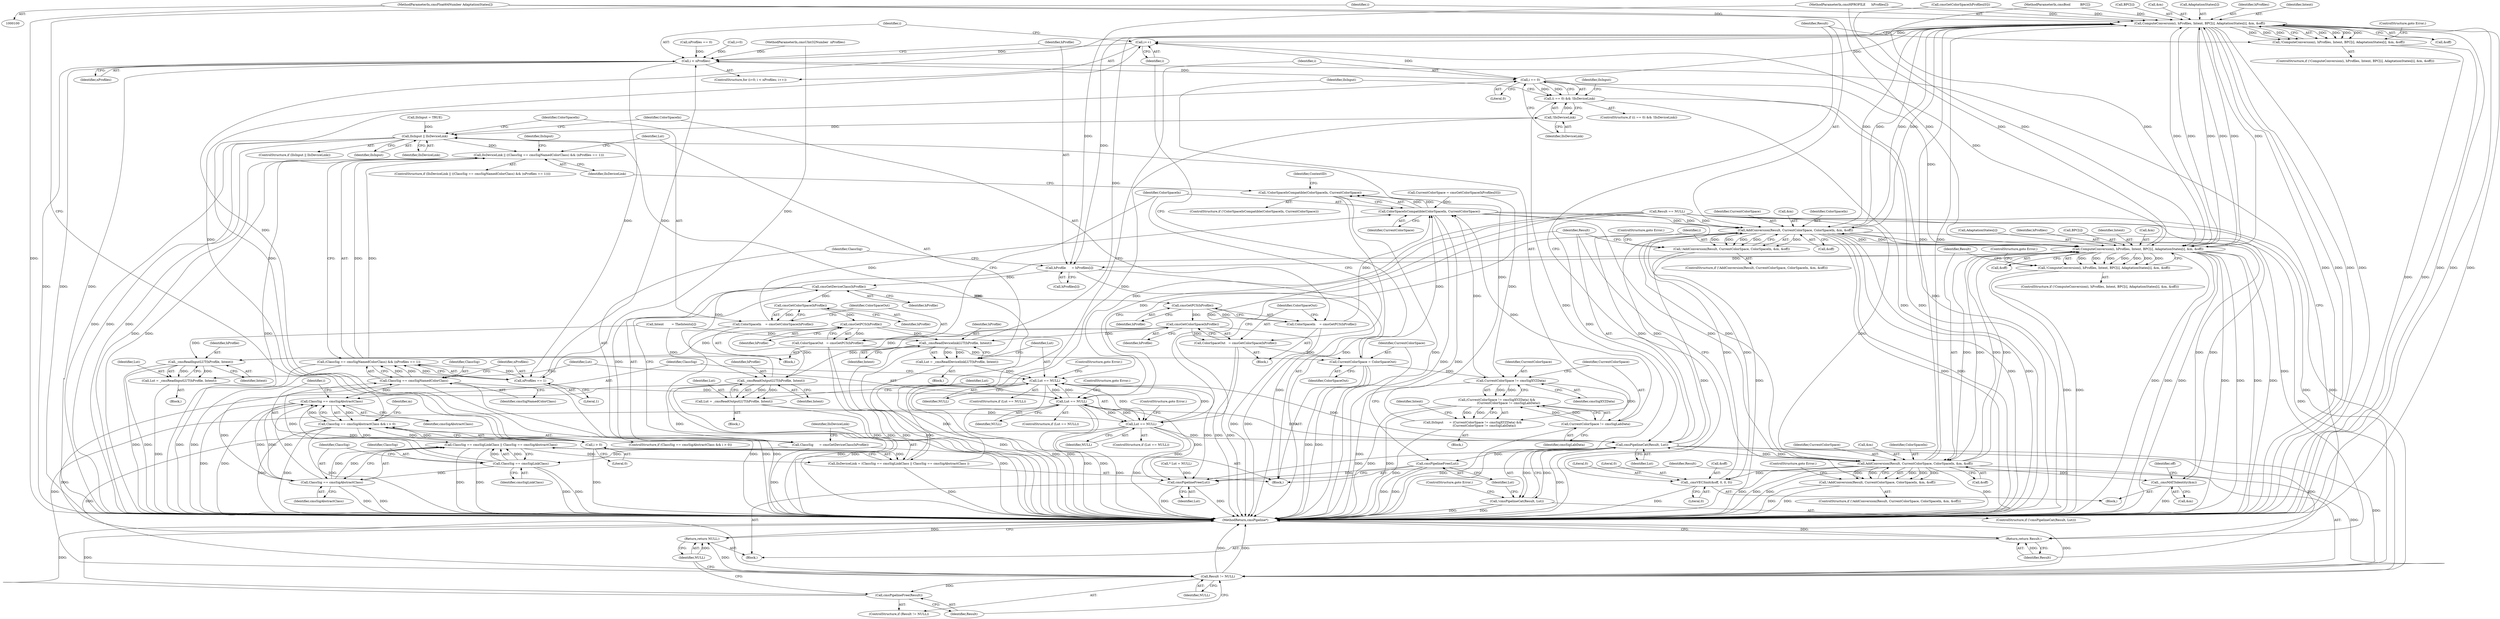 digraph "1_Little-CMS_fefaaa43c382eee632ea3ad0cfa915335140e1db@array" {
"1000106" [label="(MethodParameterIn,cmsFloat64Number AdaptationStates[])"];
"1000270" [label="(Call,ComputeConversion(i, hProfiles, Intent, BPC[i], AdaptationStates[i], &m, &off))"];
"1000154" [label="(Call,i++)"];
"1000151" [label="(Call,i < nProfiles)"];
"1000179" [label="(Call,i == 0)"];
"1000178" [label="(Call,(i == 0) && !lIsDeviceLink)"];
"1000264" [label="(Call,i > 0)"];
"1000260" [label="(Call,ClassSig == cmsSigAbstractClass && i > 0)"];
"1000170" [label="(Call,ClassSig == cmsSigLinkClass || ClassSig == cmsSigAbstractClass)"];
"1000168" [label="(Call,lIsDeviceLink = (ClassSig == cmsSigLinkClass || ClassSig == cmsSigAbstractClass ))"];
"1000182" [label="(Call,!lIsDeviceLink)"];
"1000205" [label="(Call,lIsInput || lIsDeviceLink)"];
"1000239" [label="(Call,lIsDeviceLink || ((ClassSig == cmsSigNamedColorClass) && (nProfiles == 1)))"];
"1000336" [label="(Call,ComputeConversion(i, hProfiles, Intent, BPC[i], AdaptationStates[i], &m, &off))"];
"1000159" [label="(Call,hProfile      = hProfiles[i])"];
"1000166" [label="(Call,cmsGetDeviceClass(hProfile))"];
"1000164" [label="(Call,ClassSig      = cmsGetDeviceClass(hProfile))"];
"1000171" [label="(Call,ClassSig == cmsSigLinkClass)"];
"1000174" [label="(Call,ClassSig == cmsSigAbstractClass)"];
"1000242" [label="(Call,ClassSig == cmsSigNamedColorClass)"];
"1000241" [label="(Call,(ClassSig == cmsSigNamedColorClass) && (nProfiles == 1))"];
"1000261" [label="(Call,ClassSig == cmsSigAbstractClass)"];
"1000211" [label="(Call,cmsGetColorSpace(hProfile))"];
"1000209" [label="(Call,ColorSpaceIn    = cmsGetColorSpace(hProfile))"];
"1000229" [label="(Call,ColorSpaceIsCompatible(ColorSpaceIn, CurrentColorSpace))"];
"1000228" [label="(Call,!ColorSpaceIsCompatible(ColorSpaceIn, CurrentColorSpace))"];
"1000298" [label="(Call,AddConversion(Result, CurrentColorSpace, ColorSpaceIn, &m, &off))"];
"1000287" [label="(Call,_cmsMAT3identity(&m))"];
"1000290" [label="(Call,_cmsVEC3init(&off, 0, 0, 0))"];
"1000297" [label="(Call,!AddConversion(Result, CurrentColorSpace, ColorSpaceIn, &m, &off))"];
"1000364" [label="(Call,cmsPipelineCat(Result, Lut))"];
"1000353" [label="(Call,AddConversion(Result, CurrentColorSpace, ColorSpaceIn, &m, &off))"];
"1000352" [label="(Call,!AddConversion(Result, CurrentColorSpace, ColorSpaceIn, &m, &off))"];
"1000379" [label="(Call,Result != NULL)"];
"1000382" [label="(Call,cmsPipelineFree(Result))"];
"1000384" [label="(Return,return NULL;)"];
"1000363" [label="(Call,!cmsPipelineCat(Result, Lut))"];
"1000368" [label="(Call,cmsPipelineFree(Lut))"];
"1000376" [label="(Call,cmsPipelineFree(Lut))"];
"1000373" [label="(Return,return Result;)"];
"1000215" [label="(Call,cmsGetPCS(hProfile))"];
"1000213" [label="(Call,ColorSpaceOut   = cmsGetPCS(hProfile))"];
"1000370" [label="(Call,CurrentColorSpace = ColorSpaceOut)"];
"1000193" [label="(Call,CurrentColorSpace != cmsSigXYZData)"];
"1000192" [label="(Call,(CurrentColorSpace != cmsSigXYZData) &&\n                        (CurrentColorSpace != cmsSigLabData))"];
"1000190" [label="(Call,lIsInput      = (CurrentColorSpace != cmsSigXYZData) &&\n                        (CurrentColorSpace != cmsSigLabData))"];
"1000196" [label="(Call,CurrentColorSpace != cmsSigLabData)"];
"1000251" [label="(Call,_cmsReadDevicelinkLUT(hProfile, Intent))"];
"1000249" [label="(Call,Lut = _cmsReadDevicelinkLUT(hProfile, Intent))"];
"1000255" [label="(Call,Lut == NULL)"];
"1000318" [label="(Call,Lut == NULL)"];
"1000330" [label="(Call,Lut == NULL)"];
"1000314" [label="(Call,_cmsReadInputLUT(hProfile, Intent))"];
"1000312" [label="(Call,Lut = _cmsReadInputLUT(hProfile, Intent))"];
"1000326" [label="(Call,_cmsReadOutputLUT(hProfile, Intent))"];
"1000324" [label="(Call,Lut = _cmsReadOutputLUT(hProfile, Intent))"];
"1000221" [label="(Call,cmsGetPCS(hProfile))"];
"1000219" [label="(Call,ColorSpaceIn    = cmsGetPCS(hProfile))"];
"1000225" [label="(Call,cmsGetColorSpace(hProfile))"];
"1000223" [label="(Call,ColorSpaceOut   = cmsGetColorSpace(hProfile))"];
"1000335" [label="(Call,!ComputeConversion(i, hProfiles, Intent, BPC[i], AdaptationStates[i], &m, &off))"];
"1000245" [label="(Call,nProfiles == 1)"];
"1000269" [label="(Call,!ComputeConversion(i, hProfiles, Intent, BPC[i], AdaptationStates[i], &m, &off))"];
"1000167" [label="(Identifier,hProfile)"];
"1000183" [label="(Identifier,lIsDeviceLink)"];
"1000173" [label="(Identifier,cmsSigLinkClass)"];
"1000179" [label="(Call,i == 0)"];
"1000168" [label="(Call,lIsDeviceLink = (ClassSig == cmsSigLinkClass || ClassSig == cmsSigAbstractClass ))"];
"1000169" [label="(Identifier,lIsDeviceLink)"];
"1000213" [label="(Call,ColorSpaceOut   = cmsGetPCS(hProfile))"];
"1000223" [label="(Call,ColorSpaceOut   = cmsGetColorSpace(hProfile))"];
"1000159" [label="(Call,hProfile      = hProfiles[i])"];
"1000141" [label="(Call,CurrentColorSpace = cmsGetColorSpace(hProfiles[0]))"];
"1000143" [label="(Call,cmsGetColorSpace(hProfiles[0]))"];
"1000296" [label="(ControlStructure,if (!AddConversion(Result, CurrentColorSpace, ColorSpaceIn, &m, &off)))"];
"1000383" [label="(Identifier,Result)"];
"1000191" [label="(Identifier,lIsInput)"];
"1000343" [label="(Call,AdaptationStates[i])"];
"1000156" [label="(Block,)"];
"1000340" [label="(Call,BPC[i])"];
"1000302" [label="(Call,&m)"];
"1000272" [label="(Identifier,hProfiles)"];
"1000220" [label="(Identifier,ColorSpaceIn)"];
"1000366" [label="(Identifier,Lut)"];
"1000324" [label="(Call,Lut = _cmsReadOutputLUT(hProfile, Intent))"];
"1000318" [label="(Call,Lut == NULL)"];
"1000311" [label="(Block,)"];
"1000378" [label="(ControlStructure,if (Result != NULL))"];
"1000206" [label="(Identifier,lIsInput)"];
"1000244" [label="(Identifier,cmsSigNamedColorClass)"];
"1000110" [label="(Call,* Lut = NULL)"];
"1000196" [label="(Call,CurrentColorSpace != cmsSigLabData)"];
"1000319" [label="(Identifier,Lut)"];
"1000230" [label="(Identifier,ColorSpaceIn)"];
"1000212" [label="(Identifier,hProfile)"];
"1000185" [label="(Call,lIsInput = TRUE)"];
"1000330" [label="(Call,Lut == NULL)"];
"1000351" [label="(ControlStructure,if (!AddConversion(Result, CurrentColorSpace, ColorSpaceIn, &m, &off)))"];
"1000304" [label="(Call,&off)"];
"1000147" [label="(ControlStructure,for (i=0; i < nProfiles; i++))"];
"1000287" [label="(Call,_cmsMAT3identity(&m))"];
"1000334" [label="(ControlStructure,if (!ComputeConversion(i, hProfiles, Intent, BPC[i], AdaptationStates[i], &m, &off)))"];
"1000371" [label="(Identifier,CurrentColorSpace)"];
"1000211" [label="(Call,cmsGetColorSpace(hProfile))"];
"1000348" [label="(Call,&off)"];
"1000317" [label="(ControlStructure,if (Lut == NULL))"];
"1000178" [label="(Call,(i == 0) && !lIsDeviceLink)"];
"1000373" [label="(Return,return Result;)"];
"1000273" [label="(Identifier,Intent)"];
"1000335" [label="(Call,!ComputeConversion(i, hProfiles, Intent, BPC[i], AdaptationStates[i], &m, &off))"];
"1000268" [label="(ControlStructure,if (!ComputeConversion(i, hProfiles, Intent, BPC[i], AdaptationStates[i], &m, &off)))"];
"1000263" [label="(Identifier,cmsSigAbstractClass)"];
"1000193" [label="(Call,CurrentColorSpace != cmsSigXYZData)"];
"1000207" [label="(Identifier,lIsDeviceLink)"];
"1000199" [label="(Call,Intent        = TheIntents[i])"];
"1000274" [label="(Call,BPC[i])"];
"1000306" [label="(ControlStructure,goto Error;)"];
"1000280" [label="(Call,&m)"];
"1000288" [label="(Call,&m)"];
"1000323" [label="(Block,)"];
"1000226" [label="(Identifier,hProfile)"];
"1000242" [label="(Call,ClassSig == cmsSigNamedColorClass)"];
"1000221" [label="(Call,cmsGetPCS(hProfile))"];
"1000298" [label="(Call,AddConversion(Result, CurrentColorSpace, ColorSpaceIn, &m, &off))"];
"1000175" [label="(Identifier,ClassSig)"];
"1000337" [label="(Identifier,i)"];
"1000210" [label="(Identifier,ColorSpaceIn)"];
"1000106" [label="(MethodParameterIn,cmsFloat64Number AdaptationStates[])"];
"1000357" [label="(Call,&m)"];
"1000194" [label="(Identifier,CurrentColorSpace)"];
"1000325" [label="(Identifier,Lut)"];
"1000171" [label="(Call,ClassSig == cmsSigLinkClass)"];
"1000320" [label="(Identifier,NULL)"];
"1000190" [label="(Call,lIsInput      = (CurrentColorSpace != cmsSigXYZData) &&\n                        (CurrentColorSpace != cmsSigLabData))"];
"1000231" [label="(Identifier,CurrentColorSpace)"];
"1000181" [label="(Literal,0)"];
"1000247" [label="(Literal,1)"];
"1000367" [label="(ControlStructure,goto Error;)"];
"1000259" [label="(ControlStructure,if (ClassSig == cmsSigAbstractClass && i > 0))"];
"1000339" [label="(Identifier,Intent)"];
"1000234" [label="(Identifier,ContextID)"];
"1000250" [label="(Identifier,Lut)"];
"1000354" [label="(Identifier,Result)"];
"1000271" [label="(Identifier,i)"];
"1000299" [label="(Identifier,Result)"];
"1000265" [label="(Identifier,i)"];
"1000192" [label="(Call,(CurrentColorSpace != cmsSigXYZData) &&\n                        (CurrentColorSpace != cmsSigLabData))"];
"1000316" [label="(Identifier,Intent)"];
"1000229" [label="(Call,ColorSpaceIsCompatible(ColorSpaceIn, CurrentColorSpace))"];
"1000381" [label="(Identifier,NULL)"];
"1000225" [label="(Call,cmsGetColorSpace(hProfile))"];
"1000313" [label="(Identifier,Lut)"];
"1000382" [label="(Call,cmsPipelineFree(Result))"];
"1000186" [label="(Identifier,lIsInput)"];
"1000292" [label="(Identifier,off)"];
"1000215" [label="(Call,cmsGetPCS(hProfile))"];
"1000248" [label="(Block,)"];
"1000241" [label="(Call,(ClassSig == cmsSigNamedColorClass) && (nProfiles == 1))"];
"1000314" [label="(Call,_cmsReadInputLUT(hProfile, Intent))"];
"1000350" [label="(ControlStructure,goto Error;)"];
"1000108" [label="(Block,)"];
"1000295" [label="(Literal,0)"];
"1000148" [label="(Call,i=0)"];
"1000208" [label="(Block,)"];
"1000270" [label="(Call,ComputeConversion(i, hProfiles, Intent, BPC[i], AdaptationStates[i], &m, &off))"];
"1000370" [label="(Call,CurrentColorSpace = ColorSpaceOut)"];
"1000353" [label="(Call,AddConversion(Result, CurrentColorSpace, ColorSpaceIn, &m, &off))"];
"1000266" [label="(Literal,0)"];
"1000261" [label="(Call,ClassSig == cmsSigAbstractClass)"];
"1000352" [label="(Call,!AddConversion(Result, CurrentColorSpace, ColorSpaceIn, &m, &off))"];
"1000346" [label="(Call,&m)"];
"1000356" [label="(Identifier,ColorSpaceIn)"];
"1000243" [label="(Identifier,ClassSig)"];
"1000269" [label="(Call,!ComputeConversion(i, hProfiles, Intent, BPC[i], AdaptationStates[i], &m, &off))"];
"1000362" [label="(ControlStructure,if (!cmsPipelineCat(Result, Lut)))"];
"1000151" [label="(Call,i < nProfiles)"];
"1000102" [label="(MethodParameterIn,cmsUInt32Number  nProfiles)"];
"1000189" [label="(Block,)"];
"1000374" [label="(Identifier,Result)"];
"1000377" [label="(Identifier,Lut)"];
"1000262" [label="(Identifier,ClassSig)"];
"1000336" [label="(Call,ComputeConversion(i, hProfiles, Intent, BPC[i], AdaptationStates[i], &m, &off))"];
"1000136" [label="(Call,Result == NULL)"];
"1000257" [label="(Identifier,NULL)"];
"1000376" [label="(Call,cmsPipelineFree(Lut))"];
"1000333" [label="(ControlStructure,goto Error;)"];
"1000166" [label="(Call,cmsGetDeviceClass(hProfile))"];
"1000327" [label="(Identifier,hProfile)"];
"1000240" [label="(Identifier,lIsDeviceLink)"];
"1000209" [label="(Call,ColorSpaceIn    = cmsGetColorSpace(hProfile))"];
"1000359" [label="(Call,&off)"];
"1000154" [label="(Call,i++)"];
"1000177" [label="(ControlStructure,if ((i == 0) && !lIsDeviceLink))"];
"1000105" [label="(MethodParameterIn,cmsBool          BPC[])"];
"1000365" [label="(Identifier,Result)"];
"1000379" [label="(Call,Result != NULL)"];
"1000246" [label="(Identifier,nProfiles)"];
"1000363" [label="(Call,!cmsPipelineCat(Result, Lut))"];
"1000372" [label="(Identifier,ColorSpaceOut)"];
"1000388" [label="(MethodReturn,cmsPipeline*)"];
"1000253" [label="(Identifier,Intent)"];
"1000238" [label="(ControlStructure,if (lIsDeviceLink || ((ClassSig == cmsSigNamedColorClass) && (nProfiles == 1))))"];
"1000277" [label="(Call,AdaptationStates[i])"];
"1000170" [label="(Call,ClassSig == cmsSigLinkClass || ClassSig == cmsSigAbstractClass)"];
"1000290" [label="(Call,_cmsVEC3init(&off, 0, 0, 0))"];
"1000264" [label="(Call,i > 0)"];
"1000164" [label="(Call,ClassSig      = cmsGetDeviceClass(hProfile))"];
"1000180" [label="(Identifier,i)"];
"1000297" [label="(Call,!AddConversion(Result, CurrentColorSpace, ColorSpaceIn, &m, &off))"];
"1000205" [label="(Call,lIsInput || lIsDeviceLink)"];
"1000161" [label="(Call,hProfiles[i])"];
"1000254" [label="(ControlStructure,if (Lut == NULL))"];
"1000380" [label="(Identifier,Result)"];
"1000204" [label="(ControlStructure,if (lIsInput || lIsDeviceLink))"];
"1000361" [label="(ControlStructure,goto Error;)"];
"1000249" [label="(Call,Lut = _cmsReadDevicelinkLUT(hProfile, Intent))"];
"1000289" [label="(Identifier,m)"];
"1000315" [label="(Identifier,hProfile)"];
"1000284" [label="(ControlStructure,goto Error;)"];
"1000310" [label="(Identifier,lIsInput)"];
"1000256" [label="(Identifier,Lut)"];
"1000104" [label="(MethodParameterIn,cmsHPROFILE      hProfiles[])"];
"1000301" [label="(Identifier,ColorSpaceIn)"];
"1000219" [label="(Call,ColorSpaceIn    = cmsGetPCS(hProfile))"];
"1000172" [label="(Identifier,ClassSig)"];
"1000155" [label="(Identifier,i)"];
"1000332" [label="(Identifier,NULL)"];
"1000251" [label="(Call,_cmsReadDevicelinkLUT(hProfile, Intent))"];
"1000153" [label="(Identifier,nProfiles)"];
"1000152" [label="(Identifier,i)"];
"1000214" [label="(Identifier,ColorSpaceOut)"];
"1000174" [label="(Call,ClassSig == cmsSigAbstractClass)"];
"1000364" [label="(Call,cmsPipelineCat(Result, Lut))"];
"1000326" [label="(Call,_cmsReadOutputLUT(hProfile, Intent))"];
"1000369" [label="(Identifier,Lut)"];
"1000198" [label="(Identifier,cmsSigLabData)"];
"1000368" [label="(Call,cmsPipelineFree(Lut))"];
"1000255" [label="(Call,Lut == NULL)"];
"1000321" [label="(ControlStructure,goto Error;)"];
"1000224" [label="(Identifier,ColorSpaceOut)"];
"1000160" [label="(Identifier,hProfile)"];
"1000239" [label="(Call,lIsDeviceLink || ((ClassSig == cmsSigNamedColorClass) && (nProfiles == 1)))"];
"1000176" [label="(Identifier,cmsSigAbstractClass)"];
"1000195" [label="(Identifier,cmsSigXYZData)"];
"1000165" [label="(Identifier,ClassSig)"];
"1000385" [label="(Identifier,NULL)"];
"1000384" [label="(Return,return NULL;)"];
"1000329" [label="(ControlStructure,if (Lut == NULL))"];
"1000222" [label="(Identifier,hProfile)"];
"1000200" [label="(Identifier,Intent)"];
"1000294" [label="(Literal,0)"];
"1000328" [label="(Identifier,Intent)"];
"1000355" [label="(Identifier,CurrentColorSpace)"];
"1000218" [label="(Block,)"];
"1000282" [label="(Call,&off)"];
"1000338" [label="(Identifier,hProfiles)"];
"1000228" [label="(Call,!ColorSpaceIsCompatible(ColorSpaceIn, CurrentColorSpace))"];
"1000258" [label="(ControlStructure,goto Error;)"];
"1000286" [label="(Block,)"];
"1000291" [label="(Call,&off)"];
"1000293" [label="(Literal,0)"];
"1000245" [label="(Call,nProfiles == 1)"];
"1000252" [label="(Identifier,hProfile)"];
"1000331" [label="(Identifier,Lut)"];
"1000312" [label="(Call,Lut = _cmsReadInputLUT(hProfile, Intent))"];
"1000300" [label="(Identifier,CurrentColorSpace)"];
"1000260" [label="(Call,ClassSig == cmsSigAbstractClass && i > 0)"];
"1000197" [label="(Identifier,CurrentColorSpace)"];
"1000182" [label="(Call,!lIsDeviceLink)"];
"1000227" [label="(ControlStructure,if (!ColorSpaceIsCompatible(ColorSpaceIn, CurrentColorSpace)))"];
"1000216" [label="(Identifier,hProfile)"];
"1000124" [label="(Call,nProfiles == 0)"];
"1000106" -> "1000100"  [label="AST: "];
"1000106" -> "1000388"  [label="DDG: "];
"1000106" -> "1000270"  [label="DDG: "];
"1000106" -> "1000336"  [label="DDG: "];
"1000270" -> "1000269"  [label="AST: "];
"1000270" -> "1000282"  [label="CFG: "];
"1000271" -> "1000270"  [label="AST: "];
"1000272" -> "1000270"  [label="AST: "];
"1000273" -> "1000270"  [label="AST: "];
"1000274" -> "1000270"  [label="AST: "];
"1000277" -> "1000270"  [label="AST: "];
"1000280" -> "1000270"  [label="AST: "];
"1000282" -> "1000270"  [label="AST: "];
"1000269" -> "1000270"  [label="CFG: "];
"1000270" -> "1000388"  [label="DDG: "];
"1000270" -> "1000388"  [label="DDG: "];
"1000270" -> "1000388"  [label="DDG: "];
"1000270" -> "1000388"  [label="DDG: "];
"1000270" -> "1000388"  [label="DDG: "];
"1000270" -> "1000388"  [label="DDG: "];
"1000270" -> "1000388"  [label="DDG: "];
"1000270" -> "1000154"  [label="DDG: "];
"1000270" -> "1000159"  [label="DDG: "];
"1000270" -> "1000269"  [label="DDG: "];
"1000270" -> "1000269"  [label="DDG: "];
"1000270" -> "1000269"  [label="DDG: "];
"1000270" -> "1000269"  [label="DDG: "];
"1000270" -> "1000269"  [label="DDG: "];
"1000270" -> "1000269"  [label="DDG: "];
"1000270" -> "1000269"  [label="DDG: "];
"1000264" -> "1000270"  [label="DDG: "];
"1000179" -> "1000270"  [label="DDG: "];
"1000143" -> "1000270"  [label="DDG: "];
"1000336" -> "1000270"  [label="DDG: "];
"1000336" -> "1000270"  [label="DDG: "];
"1000336" -> "1000270"  [label="DDG: "];
"1000104" -> "1000270"  [label="DDG: "];
"1000251" -> "1000270"  [label="DDG: "];
"1000105" -> "1000270"  [label="DDG: "];
"1000353" -> "1000270"  [label="DDG: "];
"1000353" -> "1000270"  [label="DDG: "];
"1000298" -> "1000270"  [label="DDG: "];
"1000298" -> "1000270"  [label="DDG: "];
"1000270" -> "1000298"  [label="DDG: "];
"1000270" -> "1000298"  [label="DDG: "];
"1000270" -> "1000336"  [label="DDG: "];
"1000270" -> "1000336"  [label="DDG: "];
"1000270" -> "1000336"  [label="DDG: "];
"1000154" -> "1000147"  [label="AST: "];
"1000154" -> "1000155"  [label="CFG: "];
"1000155" -> "1000154"  [label="AST: "];
"1000152" -> "1000154"  [label="CFG: "];
"1000154" -> "1000151"  [label="DDG: "];
"1000264" -> "1000154"  [label="DDG: "];
"1000179" -> "1000154"  [label="DDG: "];
"1000336" -> "1000154"  [label="DDG: "];
"1000151" -> "1000147"  [label="AST: "];
"1000151" -> "1000153"  [label="CFG: "];
"1000152" -> "1000151"  [label="AST: "];
"1000153" -> "1000151"  [label="AST: "];
"1000160" -> "1000151"  [label="CFG: "];
"1000374" -> "1000151"  [label="CFG: "];
"1000151" -> "1000388"  [label="DDG: "];
"1000151" -> "1000388"  [label="DDG: "];
"1000151" -> "1000388"  [label="DDG: "];
"1000148" -> "1000151"  [label="DDG: "];
"1000124" -> "1000151"  [label="DDG: "];
"1000245" -> "1000151"  [label="DDG: "];
"1000102" -> "1000151"  [label="DDG: "];
"1000151" -> "1000179"  [label="DDG: "];
"1000151" -> "1000245"  [label="DDG: "];
"1000179" -> "1000178"  [label="AST: "];
"1000179" -> "1000181"  [label="CFG: "];
"1000180" -> "1000179"  [label="AST: "];
"1000181" -> "1000179"  [label="AST: "];
"1000183" -> "1000179"  [label="CFG: "];
"1000178" -> "1000179"  [label="CFG: "];
"1000179" -> "1000388"  [label="DDG: "];
"1000179" -> "1000178"  [label="DDG: "];
"1000179" -> "1000178"  [label="DDG: "];
"1000179" -> "1000264"  [label="DDG: "];
"1000179" -> "1000336"  [label="DDG: "];
"1000178" -> "1000177"  [label="AST: "];
"1000178" -> "1000182"  [label="CFG: "];
"1000182" -> "1000178"  [label="AST: "];
"1000186" -> "1000178"  [label="CFG: "];
"1000191" -> "1000178"  [label="CFG: "];
"1000178" -> "1000388"  [label="DDG: "];
"1000178" -> "1000388"  [label="DDG: "];
"1000178" -> "1000388"  [label="DDG: "];
"1000182" -> "1000178"  [label="DDG: "];
"1000264" -> "1000260"  [label="AST: "];
"1000264" -> "1000266"  [label="CFG: "];
"1000265" -> "1000264"  [label="AST: "];
"1000266" -> "1000264"  [label="AST: "];
"1000260" -> "1000264"  [label="CFG: "];
"1000264" -> "1000388"  [label="DDG: "];
"1000264" -> "1000260"  [label="DDG: "];
"1000264" -> "1000260"  [label="DDG: "];
"1000260" -> "1000259"  [label="AST: "];
"1000260" -> "1000261"  [label="CFG: "];
"1000261" -> "1000260"  [label="AST: "];
"1000271" -> "1000260"  [label="CFG: "];
"1000289" -> "1000260"  [label="CFG: "];
"1000260" -> "1000388"  [label="DDG: "];
"1000260" -> "1000388"  [label="DDG: "];
"1000260" -> "1000388"  [label="DDG: "];
"1000260" -> "1000170"  [label="DDG: "];
"1000261" -> "1000260"  [label="DDG: "];
"1000261" -> "1000260"  [label="DDG: "];
"1000170" -> "1000168"  [label="AST: "];
"1000170" -> "1000171"  [label="CFG: "];
"1000170" -> "1000174"  [label="CFG: "];
"1000171" -> "1000170"  [label="AST: "];
"1000174" -> "1000170"  [label="AST: "];
"1000168" -> "1000170"  [label="CFG: "];
"1000170" -> "1000388"  [label="DDG: "];
"1000170" -> "1000388"  [label="DDG: "];
"1000170" -> "1000168"  [label="DDG: "];
"1000170" -> "1000168"  [label="DDG: "];
"1000171" -> "1000170"  [label="DDG: "];
"1000171" -> "1000170"  [label="DDG: "];
"1000174" -> "1000170"  [label="DDG: "];
"1000174" -> "1000170"  [label="DDG: "];
"1000168" -> "1000156"  [label="AST: "];
"1000169" -> "1000168"  [label="AST: "];
"1000180" -> "1000168"  [label="CFG: "];
"1000168" -> "1000388"  [label="DDG: "];
"1000168" -> "1000182"  [label="DDG: "];
"1000168" -> "1000205"  [label="DDG: "];
"1000182" -> "1000183"  [label="CFG: "];
"1000183" -> "1000182"  [label="AST: "];
"1000182" -> "1000205"  [label="DDG: "];
"1000205" -> "1000204"  [label="AST: "];
"1000205" -> "1000206"  [label="CFG: "];
"1000205" -> "1000207"  [label="CFG: "];
"1000206" -> "1000205"  [label="AST: "];
"1000207" -> "1000205"  [label="AST: "];
"1000210" -> "1000205"  [label="CFG: "];
"1000220" -> "1000205"  [label="CFG: "];
"1000205" -> "1000388"  [label="DDG: "];
"1000205" -> "1000388"  [label="DDG: "];
"1000205" -> "1000388"  [label="DDG: "];
"1000185" -> "1000205"  [label="DDG: "];
"1000190" -> "1000205"  [label="DDG: "];
"1000205" -> "1000239"  [label="DDG: "];
"1000239" -> "1000238"  [label="AST: "];
"1000239" -> "1000240"  [label="CFG: "];
"1000239" -> "1000241"  [label="CFG: "];
"1000240" -> "1000239"  [label="AST: "];
"1000241" -> "1000239"  [label="AST: "];
"1000250" -> "1000239"  [label="CFG: "];
"1000310" -> "1000239"  [label="CFG: "];
"1000239" -> "1000388"  [label="DDG: "];
"1000239" -> "1000388"  [label="DDG: "];
"1000239" -> "1000388"  [label="DDG: "];
"1000241" -> "1000239"  [label="DDG: "];
"1000241" -> "1000239"  [label="DDG: "];
"1000336" -> "1000335"  [label="AST: "];
"1000336" -> "1000348"  [label="CFG: "];
"1000337" -> "1000336"  [label="AST: "];
"1000338" -> "1000336"  [label="AST: "];
"1000339" -> "1000336"  [label="AST: "];
"1000340" -> "1000336"  [label="AST: "];
"1000343" -> "1000336"  [label="AST: "];
"1000346" -> "1000336"  [label="AST: "];
"1000348" -> "1000336"  [label="AST: "];
"1000335" -> "1000336"  [label="CFG: "];
"1000336" -> "1000388"  [label="DDG: "];
"1000336" -> "1000388"  [label="DDG: "];
"1000336" -> "1000388"  [label="DDG: "];
"1000336" -> "1000388"  [label="DDG: "];
"1000336" -> "1000388"  [label="DDG: "];
"1000336" -> "1000388"  [label="DDG: "];
"1000336" -> "1000388"  [label="DDG: "];
"1000336" -> "1000159"  [label="DDG: "];
"1000336" -> "1000335"  [label="DDG: "];
"1000336" -> "1000335"  [label="DDG: "];
"1000336" -> "1000335"  [label="DDG: "];
"1000336" -> "1000335"  [label="DDG: "];
"1000336" -> "1000335"  [label="DDG: "];
"1000336" -> "1000335"  [label="DDG: "];
"1000336" -> "1000335"  [label="DDG: "];
"1000143" -> "1000336"  [label="DDG: "];
"1000104" -> "1000336"  [label="DDG: "];
"1000326" -> "1000336"  [label="DDG: "];
"1000105" -> "1000336"  [label="DDG: "];
"1000353" -> "1000336"  [label="DDG: "];
"1000353" -> "1000336"  [label="DDG: "];
"1000298" -> "1000336"  [label="DDG: "];
"1000298" -> "1000336"  [label="DDG: "];
"1000336" -> "1000353"  [label="DDG: "];
"1000336" -> "1000353"  [label="DDG: "];
"1000159" -> "1000156"  [label="AST: "];
"1000159" -> "1000161"  [label="CFG: "];
"1000160" -> "1000159"  [label="AST: "];
"1000161" -> "1000159"  [label="AST: "];
"1000165" -> "1000159"  [label="CFG: "];
"1000159" -> "1000388"  [label="DDG: "];
"1000104" -> "1000159"  [label="DDG: "];
"1000159" -> "1000166"  [label="DDG: "];
"1000166" -> "1000164"  [label="AST: "];
"1000166" -> "1000167"  [label="CFG: "];
"1000167" -> "1000166"  [label="AST: "];
"1000164" -> "1000166"  [label="CFG: "];
"1000166" -> "1000164"  [label="DDG: "];
"1000166" -> "1000211"  [label="DDG: "];
"1000166" -> "1000221"  [label="DDG: "];
"1000164" -> "1000156"  [label="AST: "];
"1000165" -> "1000164"  [label="AST: "];
"1000169" -> "1000164"  [label="CFG: "];
"1000164" -> "1000388"  [label="DDG: "];
"1000164" -> "1000171"  [label="DDG: "];
"1000171" -> "1000173"  [label="CFG: "];
"1000172" -> "1000171"  [label="AST: "];
"1000173" -> "1000171"  [label="AST: "];
"1000175" -> "1000171"  [label="CFG: "];
"1000171" -> "1000388"  [label="DDG: "];
"1000171" -> "1000388"  [label="DDG: "];
"1000171" -> "1000174"  [label="DDG: "];
"1000171" -> "1000242"  [label="DDG: "];
"1000171" -> "1000261"  [label="DDG: "];
"1000174" -> "1000176"  [label="CFG: "];
"1000175" -> "1000174"  [label="AST: "];
"1000176" -> "1000174"  [label="AST: "];
"1000174" -> "1000388"  [label="DDG: "];
"1000174" -> "1000388"  [label="DDG: "];
"1000261" -> "1000174"  [label="DDG: "];
"1000174" -> "1000242"  [label="DDG: "];
"1000174" -> "1000261"  [label="DDG: "];
"1000174" -> "1000261"  [label="DDG: "];
"1000242" -> "1000241"  [label="AST: "];
"1000242" -> "1000244"  [label="CFG: "];
"1000243" -> "1000242"  [label="AST: "];
"1000244" -> "1000242"  [label="AST: "];
"1000246" -> "1000242"  [label="CFG: "];
"1000241" -> "1000242"  [label="CFG: "];
"1000242" -> "1000388"  [label="DDG: "];
"1000242" -> "1000388"  [label="DDG: "];
"1000242" -> "1000241"  [label="DDG: "];
"1000242" -> "1000241"  [label="DDG: "];
"1000242" -> "1000261"  [label="DDG: "];
"1000241" -> "1000245"  [label="CFG: "];
"1000245" -> "1000241"  [label="AST: "];
"1000241" -> "1000388"  [label="DDG: "];
"1000241" -> "1000388"  [label="DDG: "];
"1000245" -> "1000241"  [label="DDG: "];
"1000245" -> "1000241"  [label="DDG: "];
"1000261" -> "1000263"  [label="CFG: "];
"1000262" -> "1000261"  [label="AST: "];
"1000263" -> "1000261"  [label="AST: "];
"1000265" -> "1000261"  [label="CFG: "];
"1000261" -> "1000388"  [label="DDG: "];
"1000261" -> "1000388"  [label="DDG: "];
"1000211" -> "1000209"  [label="AST: "];
"1000211" -> "1000212"  [label="CFG: "];
"1000212" -> "1000211"  [label="AST: "];
"1000209" -> "1000211"  [label="CFG: "];
"1000211" -> "1000209"  [label="DDG: "];
"1000211" -> "1000215"  [label="DDG: "];
"1000209" -> "1000208"  [label="AST: "];
"1000210" -> "1000209"  [label="AST: "];
"1000214" -> "1000209"  [label="CFG: "];
"1000209" -> "1000388"  [label="DDG: "];
"1000209" -> "1000229"  [label="DDG: "];
"1000229" -> "1000228"  [label="AST: "];
"1000229" -> "1000231"  [label="CFG: "];
"1000230" -> "1000229"  [label="AST: "];
"1000231" -> "1000229"  [label="AST: "];
"1000228" -> "1000229"  [label="CFG: "];
"1000229" -> "1000388"  [label="DDG: "];
"1000229" -> "1000388"  [label="DDG: "];
"1000229" -> "1000228"  [label="DDG: "];
"1000229" -> "1000228"  [label="DDG: "];
"1000219" -> "1000229"  [label="DDG: "];
"1000141" -> "1000229"  [label="DDG: "];
"1000193" -> "1000229"  [label="DDG: "];
"1000196" -> "1000229"  [label="DDG: "];
"1000370" -> "1000229"  [label="DDG: "];
"1000229" -> "1000298"  [label="DDG: "];
"1000229" -> "1000298"  [label="DDG: "];
"1000229" -> "1000353"  [label="DDG: "];
"1000229" -> "1000353"  [label="DDG: "];
"1000228" -> "1000227"  [label="AST: "];
"1000234" -> "1000228"  [label="CFG: "];
"1000240" -> "1000228"  [label="CFG: "];
"1000228" -> "1000388"  [label="DDG: "];
"1000228" -> "1000388"  [label="DDG: "];
"1000298" -> "1000297"  [label="AST: "];
"1000298" -> "1000304"  [label="CFG: "];
"1000299" -> "1000298"  [label="AST: "];
"1000300" -> "1000298"  [label="AST: "];
"1000301" -> "1000298"  [label="AST: "];
"1000302" -> "1000298"  [label="AST: "];
"1000304" -> "1000298"  [label="AST: "];
"1000297" -> "1000298"  [label="CFG: "];
"1000298" -> "1000388"  [label="DDG: "];
"1000298" -> "1000388"  [label="DDG: "];
"1000298" -> "1000388"  [label="DDG: "];
"1000298" -> "1000388"  [label="DDG: "];
"1000298" -> "1000287"  [label="DDG: "];
"1000298" -> "1000290"  [label="DDG: "];
"1000298" -> "1000297"  [label="DDG: "];
"1000298" -> "1000297"  [label="DDG: "];
"1000298" -> "1000297"  [label="DDG: "];
"1000298" -> "1000297"  [label="DDG: "];
"1000298" -> "1000297"  [label="DDG: "];
"1000364" -> "1000298"  [label="DDG: "];
"1000136" -> "1000298"  [label="DDG: "];
"1000287" -> "1000298"  [label="DDG: "];
"1000290" -> "1000298"  [label="DDG: "];
"1000298" -> "1000364"  [label="DDG: "];
"1000298" -> "1000379"  [label="DDG: "];
"1000287" -> "1000286"  [label="AST: "];
"1000287" -> "1000288"  [label="CFG: "];
"1000288" -> "1000287"  [label="AST: "];
"1000292" -> "1000287"  [label="CFG: "];
"1000287" -> "1000388"  [label="DDG: "];
"1000353" -> "1000287"  [label="DDG: "];
"1000290" -> "1000286"  [label="AST: "];
"1000290" -> "1000295"  [label="CFG: "];
"1000291" -> "1000290"  [label="AST: "];
"1000293" -> "1000290"  [label="AST: "];
"1000294" -> "1000290"  [label="AST: "];
"1000295" -> "1000290"  [label="AST: "];
"1000299" -> "1000290"  [label="CFG: "];
"1000290" -> "1000388"  [label="DDG: "];
"1000353" -> "1000290"  [label="DDG: "];
"1000297" -> "1000296"  [label="AST: "];
"1000306" -> "1000297"  [label="CFG: "];
"1000365" -> "1000297"  [label="CFG: "];
"1000297" -> "1000388"  [label="DDG: "];
"1000297" -> "1000388"  [label="DDG: "];
"1000364" -> "1000363"  [label="AST: "];
"1000364" -> "1000366"  [label="CFG: "];
"1000365" -> "1000364"  [label="AST: "];
"1000366" -> "1000364"  [label="AST: "];
"1000363" -> "1000364"  [label="CFG: "];
"1000364" -> "1000388"  [label="DDG: "];
"1000364" -> "1000353"  [label="DDG: "];
"1000364" -> "1000363"  [label="DDG: "];
"1000364" -> "1000363"  [label="DDG: "];
"1000353" -> "1000364"  [label="DDG: "];
"1000136" -> "1000364"  [label="DDG: "];
"1000330" -> "1000364"  [label="DDG: "];
"1000318" -> "1000364"  [label="DDG: "];
"1000255" -> "1000364"  [label="DDG: "];
"1000364" -> "1000368"  [label="DDG: "];
"1000364" -> "1000373"  [label="DDG: "];
"1000364" -> "1000376"  [label="DDG: "];
"1000364" -> "1000379"  [label="DDG: "];
"1000353" -> "1000352"  [label="AST: "];
"1000353" -> "1000359"  [label="CFG: "];
"1000354" -> "1000353"  [label="AST: "];
"1000355" -> "1000353"  [label="AST: "];
"1000356" -> "1000353"  [label="AST: "];
"1000357" -> "1000353"  [label="AST: "];
"1000359" -> "1000353"  [label="AST: "];
"1000352" -> "1000353"  [label="CFG: "];
"1000353" -> "1000388"  [label="DDG: "];
"1000353" -> "1000388"  [label="DDG: "];
"1000353" -> "1000388"  [label="DDG: "];
"1000353" -> "1000388"  [label="DDG: "];
"1000353" -> "1000352"  [label="DDG: "];
"1000353" -> "1000352"  [label="DDG: "];
"1000353" -> "1000352"  [label="DDG: "];
"1000353" -> "1000352"  [label="DDG: "];
"1000353" -> "1000352"  [label="DDG: "];
"1000136" -> "1000353"  [label="DDG: "];
"1000353" -> "1000379"  [label="DDG: "];
"1000352" -> "1000351"  [label="AST: "];
"1000361" -> "1000352"  [label="CFG: "];
"1000365" -> "1000352"  [label="CFG: "];
"1000352" -> "1000388"  [label="DDG: "];
"1000352" -> "1000388"  [label="DDG: "];
"1000379" -> "1000378"  [label="AST: "];
"1000379" -> "1000381"  [label="CFG: "];
"1000380" -> "1000379"  [label="AST: "];
"1000381" -> "1000379"  [label="AST: "];
"1000383" -> "1000379"  [label="CFG: "];
"1000385" -> "1000379"  [label="CFG: "];
"1000379" -> "1000388"  [label="DDG: "];
"1000379" -> "1000388"  [label="DDG: "];
"1000379" -> "1000388"  [label="DDG: "];
"1000136" -> "1000379"  [label="DDG: "];
"1000136" -> "1000379"  [label="DDG: "];
"1000330" -> "1000379"  [label="DDG: "];
"1000255" -> "1000379"  [label="DDG: "];
"1000318" -> "1000379"  [label="DDG: "];
"1000379" -> "1000382"  [label="DDG: "];
"1000379" -> "1000384"  [label="DDG: "];
"1000382" -> "1000378"  [label="AST: "];
"1000382" -> "1000383"  [label="CFG: "];
"1000383" -> "1000382"  [label="AST: "];
"1000385" -> "1000382"  [label="CFG: "];
"1000382" -> "1000388"  [label="DDG: "];
"1000382" -> "1000388"  [label="DDG: "];
"1000384" -> "1000108"  [label="AST: "];
"1000384" -> "1000385"  [label="CFG: "];
"1000385" -> "1000384"  [label="AST: "];
"1000388" -> "1000384"  [label="CFG: "];
"1000384" -> "1000388"  [label="DDG: "];
"1000385" -> "1000384"  [label="DDG: "];
"1000363" -> "1000362"  [label="AST: "];
"1000367" -> "1000363"  [label="CFG: "];
"1000369" -> "1000363"  [label="CFG: "];
"1000363" -> "1000388"  [label="DDG: "];
"1000363" -> "1000388"  [label="DDG: "];
"1000368" -> "1000156"  [label="AST: "];
"1000368" -> "1000369"  [label="CFG: "];
"1000369" -> "1000368"  [label="AST: "];
"1000371" -> "1000368"  [label="CFG: "];
"1000368" -> "1000388"  [label="DDG: "];
"1000368" -> "1000388"  [label="DDG: "];
"1000368" -> "1000376"  [label="DDG: "];
"1000376" -> "1000108"  [label="AST: "];
"1000376" -> "1000377"  [label="CFG: "];
"1000377" -> "1000376"  [label="AST: "];
"1000380" -> "1000376"  [label="CFG: "];
"1000376" -> "1000388"  [label="DDG: "];
"1000376" -> "1000388"  [label="DDG: "];
"1000330" -> "1000376"  [label="DDG: "];
"1000318" -> "1000376"  [label="DDG: "];
"1000255" -> "1000376"  [label="DDG: "];
"1000110" -> "1000376"  [label="DDG: "];
"1000373" -> "1000108"  [label="AST: "];
"1000373" -> "1000374"  [label="CFG: "];
"1000374" -> "1000373"  [label="AST: "];
"1000388" -> "1000373"  [label="CFG: "];
"1000373" -> "1000388"  [label="DDG: "];
"1000374" -> "1000373"  [label="DDG: "];
"1000136" -> "1000373"  [label="DDG: "];
"1000215" -> "1000213"  [label="AST: "];
"1000215" -> "1000216"  [label="CFG: "];
"1000216" -> "1000215"  [label="AST: "];
"1000213" -> "1000215"  [label="CFG: "];
"1000215" -> "1000388"  [label="DDG: "];
"1000215" -> "1000213"  [label="DDG: "];
"1000215" -> "1000251"  [label="DDG: "];
"1000215" -> "1000314"  [label="DDG: "];
"1000215" -> "1000326"  [label="DDG: "];
"1000213" -> "1000208"  [label="AST: "];
"1000214" -> "1000213"  [label="AST: "];
"1000230" -> "1000213"  [label="CFG: "];
"1000213" -> "1000388"  [label="DDG: "];
"1000213" -> "1000388"  [label="DDG: "];
"1000213" -> "1000370"  [label="DDG: "];
"1000370" -> "1000156"  [label="AST: "];
"1000370" -> "1000372"  [label="CFG: "];
"1000371" -> "1000370"  [label="AST: "];
"1000372" -> "1000370"  [label="AST: "];
"1000155" -> "1000370"  [label="CFG: "];
"1000370" -> "1000388"  [label="DDG: "];
"1000370" -> "1000388"  [label="DDG: "];
"1000370" -> "1000193"  [label="DDG: "];
"1000223" -> "1000370"  [label="DDG: "];
"1000193" -> "1000192"  [label="AST: "];
"1000193" -> "1000195"  [label="CFG: "];
"1000194" -> "1000193"  [label="AST: "];
"1000195" -> "1000193"  [label="AST: "];
"1000197" -> "1000193"  [label="CFG: "];
"1000192" -> "1000193"  [label="CFG: "];
"1000193" -> "1000388"  [label="DDG: "];
"1000193" -> "1000192"  [label="DDG: "];
"1000193" -> "1000192"  [label="DDG: "];
"1000141" -> "1000193"  [label="DDG: "];
"1000193" -> "1000196"  [label="DDG: "];
"1000192" -> "1000190"  [label="AST: "];
"1000192" -> "1000196"  [label="CFG: "];
"1000196" -> "1000192"  [label="AST: "];
"1000190" -> "1000192"  [label="CFG: "];
"1000192" -> "1000388"  [label="DDG: "];
"1000192" -> "1000388"  [label="DDG: "];
"1000192" -> "1000190"  [label="DDG: "];
"1000192" -> "1000190"  [label="DDG: "];
"1000196" -> "1000192"  [label="DDG: "];
"1000196" -> "1000192"  [label="DDG: "];
"1000190" -> "1000189"  [label="AST: "];
"1000191" -> "1000190"  [label="AST: "];
"1000200" -> "1000190"  [label="CFG: "];
"1000190" -> "1000388"  [label="DDG: "];
"1000196" -> "1000198"  [label="CFG: "];
"1000197" -> "1000196"  [label="AST: "];
"1000198" -> "1000196"  [label="AST: "];
"1000196" -> "1000388"  [label="DDG: "];
"1000251" -> "1000249"  [label="AST: "];
"1000251" -> "1000253"  [label="CFG: "];
"1000252" -> "1000251"  [label="AST: "];
"1000253" -> "1000251"  [label="AST: "];
"1000249" -> "1000251"  [label="CFG: "];
"1000251" -> "1000388"  [label="DDG: "];
"1000251" -> "1000388"  [label="DDG: "];
"1000251" -> "1000249"  [label="DDG: "];
"1000251" -> "1000249"  [label="DDG: "];
"1000225" -> "1000251"  [label="DDG: "];
"1000199" -> "1000251"  [label="DDG: "];
"1000249" -> "1000248"  [label="AST: "];
"1000250" -> "1000249"  [label="AST: "];
"1000256" -> "1000249"  [label="CFG: "];
"1000249" -> "1000388"  [label="DDG: "];
"1000249" -> "1000255"  [label="DDG: "];
"1000255" -> "1000254"  [label="AST: "];
"1000255" -> "1000257"  [label="CFG: "];
"1000256" -> "1000255"  [label="AST: "];
"1000257" -> "1000255"  [label="AST: "];
"1000258" -> "1000255"  [label="CFG: "];
"1000262" -> "1000255"  [label="CFG: "];
"1000255" -> "1000388"  [label="DDG: "];
"1000255" -> "1000388"  [label="DDG: "];
"1000330" -> "1000255"  [label="DDG: "];
"1000136" -> "1000255"  [label="DDG: "];
"1000318" -> "1000255"  [label="DDG: "];
"1000255" -> "1000318"  [label="DDG: "];
"1000255" -> "1000330"  [label="DDG: "];
"1000318" -> "1000317"  [label="AST: "];
"1000318" -> "1000320"  [label="CFG: "];
"1000319" -> "1000318"  [label="AST: "];
"1000320" -> "1000318"  [label="AST: "];
"1000321" -> "1000318"  [label="CFG: "];
"1000365" -> "1000318"  [label="CFG: "];
"1000318" -> "1000388"  [label="DDG: "];
"1000318" -> "1000388"  [label="DDG: "];
"1000312" -> "1000318"  [label="DDG: "];
"1000330" -> "1000318"  [label="DDG: "];
"1000136" -> "1000318"  [label="DDG: "];
"1000318" -> "1000330"  [label="DDG: "];
"1000330" -> "1000329"  [label="AST: "];
"1000330" -> "1000332"  [label="CFG: "];
"1000331" -> "1000330"  [label="AST: "];
"1000332" -> "1000330"  [label="AST: "];
"1000333" -> "1000330"  [label="CFG: "];
"1000337" -> "1000330"  [label="CFG: "];
"1000330" -> "1000388"  [label="DDG: "];
"1000330" -> "1000388"  [label="DDG: "];
"1000324" -> "1000330"  [label="DDG: "];
"1000136" -> "1000330"  [label="DDG: "];
"1000314" -> "1000312"  [label="AST: "];
"1000314" -> "1000316"  [label="CFG: "];
"1000315" -> "1000314"  [label="AST: "];
"1000316" -> "1000314"  [label="AST: "];
"1000312" -> "1000314"  [label="CFG: "];
"1000314" -> "1000388"  [label="DDG: "];
"1000314" -> "1000388"  [label="DDG: "];
"1000314" -> "1000312"  [label="DDG: "];
"1000314" -> "1000312"  [label="DDG: "];
"1000225" -> "1000314"  [label="DDG: "];
"1000199" -> "1000314"  [label="DDG: "];
"1000312" -> "1000311"  [label="AST: "];
"1000313" -> "1000312"  [label="AST: "];
"1000319" -> "1000312"  [label="CFG: "];
"1000312" -> "1000388"  [label="DDG: "];
"1000326" -> "1000324"  [label="AST: "];
"1000326" -> "1000328"  [label="CFG: "];
"1000327" -> "1000326"  [label="AST: "];
"1000328" -> "1000326"  [label="AST: "];
"1000324" -> "1000326"  [label="CFG: "];
"1000326" -> "1000388"  [label="DDG: "];
"1000326" -> "1000388"  [label="DDG: "];
"1000326" -> "1000324"  [label="DDG: "];
"1000326" -> "1000324"  [label="DDG: "];
"1000225" -> "1000326"  [label="DDG: "];
"1000199" -> "1000326"  [label="DDG: "];
"1000324" -> "1000323"  [label="AST: "];
"1000325" -> "1000324"  [label="AST: "];
"1000331" -> "1000324"  [label="CFG: "];
"1000324" -> "1000388"  [label="DDG: "];
"1000221" -> "1000219"  [label="AST: "];
"1000221" -> "1000222"  [label="CFG: "];
"1000222" -> "1000221"  [label="AST: "];
"1000219" -> "1000221"  [label="CFG: "];
"1000221" -> "1000219"  [label="DDG: "];
"1000221" -> "1000225"  [label="DDG: "];
"1000219" -> "1000218"  [label="AST: "];
"1000220" -> "1000219"  [label="AST: "];
"1000224" -> "1000219"  [label="CFG: "];
"1000219" -> "1000388"  [label="DDG: "];
"1000225" -> "1000223"  [label="AST: "];
"1000225" -> "1000226"  [label="CFG: "];
"1000226" -> "1000225"  [label="AST: "];
"1000223" -> "1000225"  [label="CFG: "];
"1000225" -> "1000388"  [label="DDG: "];
"1000225" -> "1000223"  [label="DDG: "];
"1000223" -> "1000218"  [label="AST: "];
"1000224" -> "1000223"  [label="AST: "];
"1000230" -> "1000223"  [label="CFG: "];
"1000223" -> "1000388"  [label="DDG: "];
"1000223" -> "1000388"  [label="DDG: "];
"1000335" -> "1000334"  [label="AST: "];
"1000350" -> "1000335"  [label="CFG: "];
"1000354" -> "1000335"  [label="CFG: "];
"1000335" -> "1000388"  [label="DDG: "];
"1000335" -> "1000388"  [label="DDG: "];
"1000245" -> "1000247"  [label="CFG: "];
"1000246" -> "1000245"  [label="AST: "];
"1000247" -> "1000245"  [label="AST: "];
"1000245" -> "1000388"  [label="DDG: "];
"1000102" -> "1000245"  [label="DDG: "];
"1000269" -> "1000268"  [label="AST: "];
"1000284" -> "1000269"  [label="CFG: "];
"1000299" -> "1000269"  [label="CFG: "];
"1000269" -> "1000388"  [label="DDG: "];
"1000269" -> "1000388"  [label="DDG: "];
}
